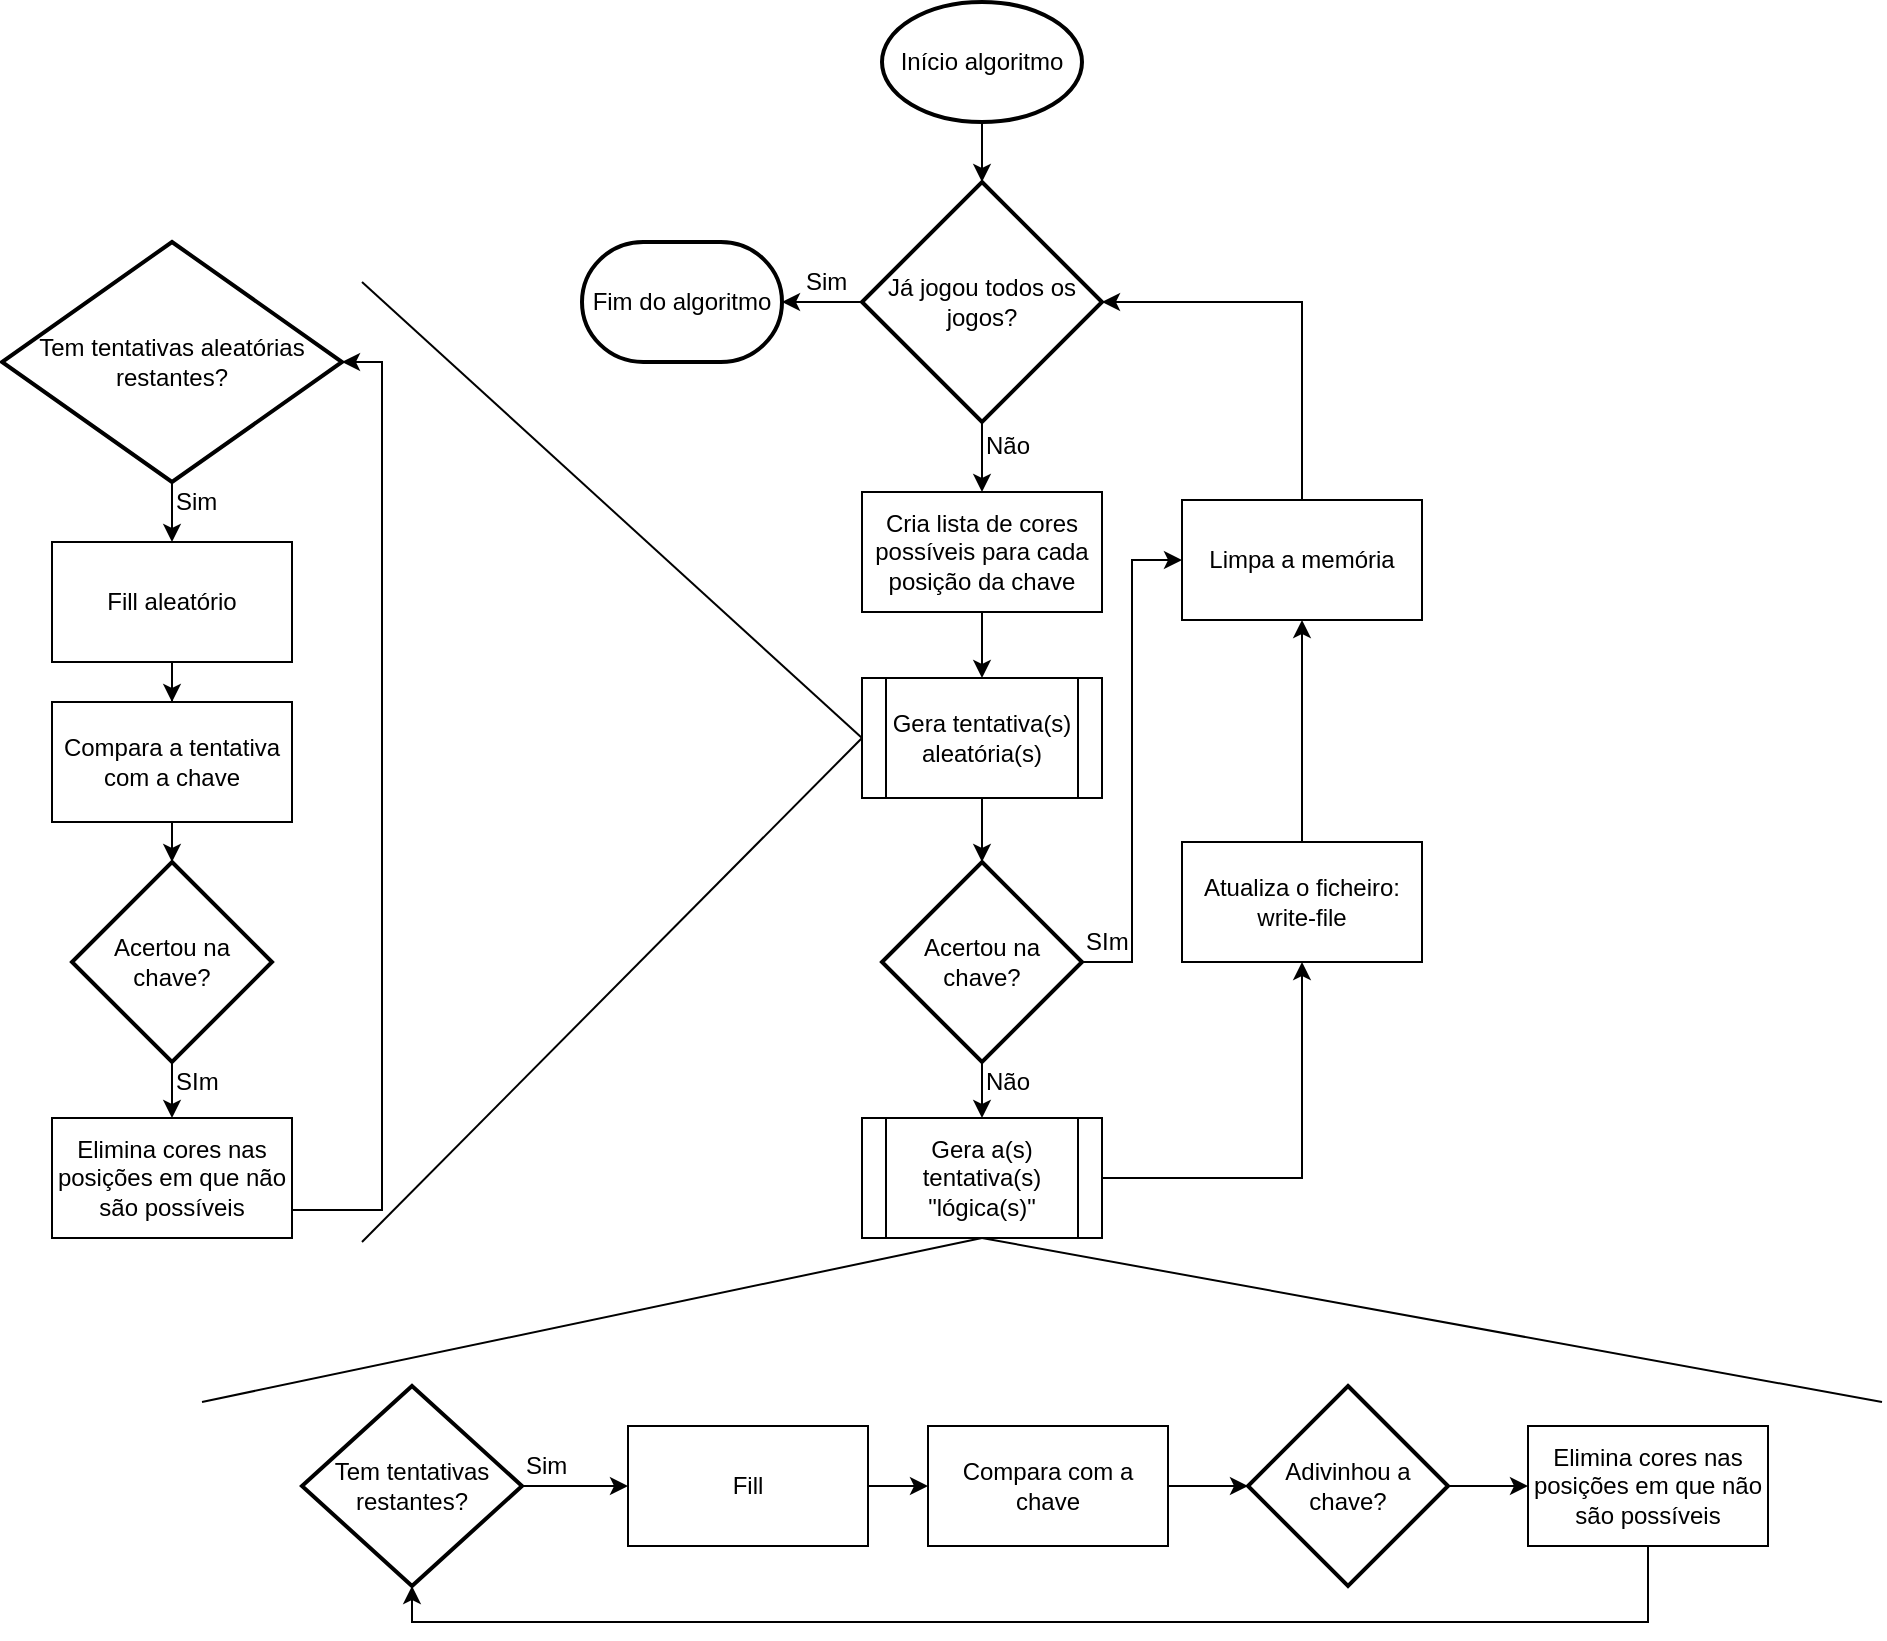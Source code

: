 <mxfile version="10.6.8" type="device"><diagram id="6f984PjAvTT5VtBLFaCn" name="Page-1"><mxGraphModel dx="1200" dy="1559" grid="1" gridSize="10" guides="1" tooltips="1" connect="1" arrows="1" fold="1" page="1" pageScale="1" pageWidth="1100" pageHeight="850" math="0" shadow="0"><root><mxCell id="0"/><mxCell id="1" parent="0"/><mxCell id="reDYQwt6IEdCkFDqbBeC-10" value="" style="edgeStyle=orthogonalEdgeStyle;rounded=0;orthogonalLoop=1;jettySize=auto;html=1;" edge="1" parent="1" source="reDYQwt6IEdCkFDqbBeC-1" target="reDYQwt6IEdCkFDqbBeC-3"><mxGeometry relative="1" as="geometry"/></mxCell><mxCell id="reDYQwt6IEdCkFDqbBeC-1" value="Início algoritmo" style="strokeWidth=2;html=1;shape=mxgraph.flowchart.start_1;whiteSpace=wrap;" vertex="1" parent="1"><mxGeometry x="620" y="-20" width="100" height="60" as="geometry"/></mxCell><mxCell id="reDYQwt6IEdCkFDqbBeC-13" value="" style="edgeStyle=orthogonalEdgeStyle;rounded=0;orthogonalLoop=1;jettySize=auto;html=1;" edge="1" parent="1" source="reDYQwt6IEdCkFDqbBeC-3" target="reDYQwt6IEdCkFDqbBeC-11"><mxGeometry relative="1" as="geometry"/></mxCell><mxCell id="reDYQwt6IEdCkFDqbBeC-20" value="" style="edgeStyle=orthogonalEdgeStyle;rounded=0;orthogonalLoop=1;jettySize=auto;html=1;" edge="1" parent="1" source="reDYQwt6IEdCkFDqbBeC-3" target="reDYQwt6IEdCkFDqbBeC-19"><mxGeometry relative="1" as="geometry"/></mxCell><mxCell id="reDYQwt6IEdCkFDqbBeC-3" value="Já jogou todos os jogos?" style="strokeWidth=2;html=1;shape=mxgraph.flowchart.decision;whiteSpace=wrap;" vertex="1" parent="1"><mxGeometry x="610" y="70" width="120" height="120" as="geometry"/></mxCell><mxCell id="reDYQwt6IEdCkFDqbBeC-72" style="edgeStyle=orthogonalEdgeStyle;rounded=0;orthogonalLoop=1;jettySize=auto;html=1;exitX=1;exitY=0.5;exitDx=0;exitDy=0;exitPerimeter=0;entryX=0;entryY=0.5;entryDx=0;entryDy=0;" edge="1" parent="1" source="reDYQwt6IEdCkFDqbBeC-6" target="reDYQwt6IEdCkFDqbBeC-29"><mxGeometry relative="1" as="geometry"/></mxCell><mxCell id="reDYQwt6IEdCkFDqbBeC-74" style="edgeStyle=orthogonalEdgeStyle;rounded=0;orthogonalLoop=1;jettySize=auto;html=1;exitX=0.5;exitY=1;exitDx=0;exitDy=0;exitPerimeter=0;entryX=0.5;entryY=0;entryDx=0;entryDy=0;" edge="1" parent="1" source="reDYQwt6IEdCkFDqbBeC-6" target="reDYQwt6IEdCkFDqbBeC-64"><mxGeometry relative="1" as="geometry"/></mxCell><mxCell id="reDYQwt6IEdCkFDqbBeC-6" value="Acertou na chave?" style="strokeWidth=2;html=1;shape=mxgraph.flowchart.decision;whiteSpace=wrap;" vertex="1" parent="1"><mxGeometry x="620" y="410" width="100" height="100" as="geometry"/></mxCell><mxCell id="reDYQwt6IEdCkFDqbBeC-11" value="Fim do algoritmo" style="strokeWidth=2;html=1;shape=mxgraph.flowchart.terminator;whiteSpace=wrap;" vertex="1" parent="1"><mxGeometry x="470" y="100" width="100" height="60" as="geometry"/></mxCell><mxCell id="reDYQwt6IEdCkFDqbBeC-15" value="Não" style="text;html=1;resizable=0;points=[];autosize=1;align=left;verticalAlign=top;spacingTop=-4;" vertex="1" parent="1"><mxGeometry x="670" y="192" width="40" height="20" as="geometry"/></mxCell><mxCell id="reDYQwt6IEdCkFDqbBeC-16" value="Sim" style="text;html=1;resizable=0;points=[];autosize=1;align=left;verticalAlign=top;spacingTop=-4;" vertex="1" parent="1"><mxGeometry x="580" y="110" width="40" height="20" as="geometry"/></mxCell><mxCell id="reDYQwt6IEdCkFDqbBeC-68" value="" style="edgeStyle=orthogonalEdgeStyle;rounded=0;orthogonalLoop=1;jettySize=auto;html=1;" edge="1" parent="1" source="reDYQwt6IEdCkFDqbBeC-19" target="reDYQwt6IEdCkFDqbBeC-67"><mxGeometry relative="1" as="geometry"/></mxCell><mxCell id="reDYQwt6IEdCkFDqbBeC-19" value="Cria lista de cores possíveis para cada posição da chave" style="rounded=0;whiteSpace=wrap;html=1;" vertex="1" parent="1"><mxGeometry x="610" y="225" width="120" height="60" as="geometry"/></mxCell><mxCell id="reDYQwt6IEdCkFDqbBeC-26" value="Não" style="text;html=1;resizable=0;points=[];autosize=1;align=left;verticalAlign=top;spacingTop=-4;" vertex="1" parent="1"><mxGeometry x="670" y="510" width="40" height="20" as="geometry"/></mxCell><mxCell id="reDYQwt6IEdCkFDqbBeC-30" value="" style="edgeStyle=orthogonalEdgeStyle;rounded=0;orthogonalLoop=1;jettySize=auto;html=1;" edge="1" parent="1" source="reDYQwt6IEdCkFDqbBeC-27" target="reDYQwt6IEdCkFDqbBeC-29"><mxGeometry relative="1" as="geometry"/></mxCell><mxCell id="reDYQwt6IEdCkFDqbBeC-27" value="Atualiza o ficheiro: write-file" style="rounded=0;whiteSpace=wrap;html=1;" vertex="1" parent="1"><mxGeometry x="770" y="400" width="120" height="60" as="geometry"/></mxCell><mxCell id="reDYQwt6IEdCkFDqbBeC-33" style="edgeStyle=orthogonalEdgeStyle;rounded=0;orthogonalLoop=1;jettySize=auto;html=1;exitX=0.5;exitY=0;exitDx=0;exitDy=0;" edge="1" parent="1" source="reDYQwt6IEdCkFDqbBeC-29"><mxGeometry relative="1" as="geometry"><mxPoint x="730" y="130" as="targetPoint"/><Array as="points"><mxPoint x="830" y="130"/></Array></mxGeometry></mxCell><mxCell id="reDYQwt6IEdCkFDqbBeC-29" value="Limpa a memória" style="rounded=0;whiteSpace=wrap;html=1;" vertex="1" parent="1"><mxGeometry x="770" y="229" width="120" height="60" as="geometry"/></mxCell><mxCell id="reDYQwt6IEdCkFDqbBeC-39" value="" style="edgeStyle=orthogonalEdgeStyle;rounded=0;orthogonalLoop=1;jettySize=auto;html=1;" edge="1" parent="1" source="reDYQwt6IEdCkFDqbBeC-34" target="reDYQwt6IEdCkFDqbBeC-38"><mxGeometry relative="1" as="geometry"/></mxCell><mxCell id="reDYQwt6IEdCkFDqbBeC-34" value="Fill" style="rounded=0;whiteSpace=wrap;html=1;" vertex="1" parent="1"><mxGeometry x="493" y="692" width="120" height="60" as="geometry"/></mxCell><mxCell id="reDYQwt6IEdCkFDqbBeC-76" style="edgeStyle=orthogonalEdgeStyle;rounded=0;orthogonalLoop=1;jettySize=auto;html=1;exitX=1;exitY=0.5;exitDx=0;exitDy=0;exitPerimeter=0;entryX=0;entryY=0.5;entryDx=0;entryDy=0;" edge="1" parent="1" source="reDYQwt6IEdCkFDqbBeC-35" target="reDYQwt6IEdCkFDqbBeC-34"><mxGeometry relative="1" as="geometry"/></mxCell><mxCell id="reDYQwt6IEdCkFDqbBeC-35" value="Tem tentativas restantes?" style="strokeWidth=2;html=1;shape=mxgraph.flowchart.decision;whiteSpace=wrap;" vertex="1" parent="1"><mxGeometry x="330" y="672" width="110" height="100" as="geometry"/></mxCell><mxCell id="reDYQwt6IEdCkFDqbBeC-42" value="" style="edgeStyle=orthogonalEdgeStyle;rounded=0;orthogonalLoop=1;jettySize=auto;html=1;" edge="1" parent="1" source="reDYQwt6IEdCkFDqbBeC-38" target="reDYQwt6IEdCkFDqbBeC-41"><mxGeometry relative="1" as="geometry"/></mxCell><mxCell id="reDYQwt6IEdCkFDqbBeC-38" value="Compara com a chave" style="rounded=0;whiteSpace=wrap;html=1;" vertex="1" parent="1"><mxGeometry x="643" y="692" width="120" height="60" as="geometry"/></mxCell><mxCell id="reDYQwt6IEdCkFDqbBeC-44" style="edgeStyle=orthogonalEdgeStyle;rounded=0;orthogonalLoop=1;jettySize=auto;html=1;exitX=0.5;exitY=1;exitDx=0;exitDy=0;entryX=0.5;entryY=1;entryDx=0;entryDy=0;entryPerimeter=0;" edge="1" parent="1" source="reDYQwt6IEdCkFDqbBeC-40" target="reDYQwt6IEdCkFDqbBeC-35"><mxGeometry relative="1" as="geometry"><Array as="points"><mxPoint x="1003" y="790"/><mxPoint x="385" y="790"/></Array></mxGeometry></mxCell><mxCell id="reDYQwt6IEdCkFDqbBeC-40" value="Elimina cores nas posições em que não são possíveis" style="rounded=0;whiteSpace=wrap;html=1;" vertex="1" parent="1"><mxGeometry x="943" y="692" width="120" height="60" as="geometry"/></mxCell><mxCell id="reDYQwt6IEdCkFDqbBeC-43" value="" style="edgeStyle=orthogonalEdgeStyle;rounded=0;orthogonalLoop=1;jettySize=auto;html=1;" edge="1" parent="1" source="reDYQwt6IEdCkFDqbBeC-41" target="reDYQwt6IEdCkFDqbBeC-40"><mxGeometry relative="1" as="geometry"/></mxCell><mxCell id="reDYQwt6IEdCkFDqbBeC-41" value="Adivinhou a chave?" style="strokeWidth=2;html=1;shape=mxgraph.flowchart.decision;whiteSpace=wrap;" vertex="1" parent="1"><mxGeometry x="803" y="672" width="100" height="100" as="geometry"/></mxCell><mxCell id="reDYQwt6IEdCkFDqbBeC-50" value="" style="edgeStyle=orthogonalEdgeStyle;rounded=0;orthogonalLoop=1;jettySize=auto;html=1;" edge="1" parent="1" source="reDYQwt6IEdCkFDqbBeC-45" target="reDYQwt6IEdCkFDqbBeC-46"><mxGeometry relative="1" as="geometry"/></mxCell><mxCell id="reDYQwt6IEdCkFDqbBeC-45" value="Tem tentativas aleatórias restantes?" style="strokeWidth=2;html=1;shape=mxgraph.flowchart.decision;whiteSpace=wrap;" vertex="1" parent="1"><mxGeometry x="180" y="100" width="170" height="120" as="geometry"/></mxCell><mxCell id="reDYQwt6IEdCkFDqbBeC-51" value="" style="edgeStyle=orthogonalEdgeStyle;rounded=0;orthogonalLoop=1;jettySize=auto;html=1;" edge="1" parent="1" source="reDYQwt6IEdCkFDqbBeC-46" target="reDYQwt6IEdCkFDqbBeC-47"><mxGeometry relative="1" as="geometry"/></mxCell><mxCell id="reDYQwt6IEdCkFDqbBeC-46" value="Fill aleatório" style="rounded=0;whiteSpace=wrap;html=1;" vertex="1" parent="1"><mxGeometry x="205" y="250" width="120" height="60" as="geometry"/></mxCell><mxCell id="reDYQwt6IEdCkFDqbBeC-52" value="" style="edgeStyle=orthogonalEdgeStyle;rounded=0;orthogonalLoop=1;jettySize=auto;html=1;" edge="1" parent="1" source="reDYQwt6IEdCkFDqbBeC-47" target="reDYQwt6IEdCkFDqbBeC-48"><mxGeometry relative="1" as="geometry"/></mxCell><mxCell id="reDYQwt6IEdCkFDqbBeC-47" value="Compara a tentativa com a chave" style="rounded=0;whiteSpace=wrap;html=1;" vertex="1" parent="1"><mxGeometry x="205" y="330" width="120" height="60" as="geometry"/></mxCell><mxCell id="reDYQwt6IEdCkFDqbBeC-53" value="" style="edgeStyle=orthogonalEdgeStyle;rounded=0;orthogonalLoop=1;jettySize=auto;html=1;" edge="1" parent="1" source="reDYQwt6IEdCkFDqbBeC-48" target="reDYQwt6IEdCkFDqbBeC-49"><mxGeometry relative="1" as="geometry"/></mxCell><mxCell id="reDYQwt6IEdCkFDqbBeC-48" value="Acertou na chave?" style="strokeWidth=2;html=1;shape=mxgraph.flowchart.decision;whiteSpace=wrap;" vertex="1" parent="1"><mxGeometry x="215" y="410" width="100" height="100" as="geometry"/></mxCell><mxCell id="reDYQwt6IEdCkFDqbBeC-55" style="edgeStyle=orthogonalEdgeStyle;rounded=0;orthogonalLoop=1;jettySize=auto;html=1;exitX=1;exitY=0.5;exitDx=0;exitDy=0;entryX=1;entryY=0.5;entryDx=0;entryDy=0;entryPerimeter=0;" edge="1" parent="1" source="reDYQwt6IEdCkFDqbBeC-49" target="reDYQwt6IEdCkFDqbBeC-45"><mxGeometry relative="1" as="geometry"><Array as="points"><mxPoint x="370" y="584"/><mxPoint x="370" y="160"/></Array></mxGeometry></mxCell><mxCell id="reDYQwt6IEdCkFDqbBeC-49" value="Elimina cores nas posições em que não são possíveis" style="rounded=0;whiteSpace=wrap;html=1;" vertex="1" parent="1"><mxGeometry x="205" y="538" width="120" height="60" as="geometry"/></mxCell><mxCell id="reDYQwt6IEdCkFDqbBeC-56" value="SIm" style="text;html=1;resizable=0;points=[];autosize=1;align=left;verticalAlign=top;spacingTop=-4;" vertex="1" parent="1"><mxGeometry x="265" y="510" width="40" height="20" as="geometry"/></mxCell><mxCell id="reDYQwt6IEdCkFDqbBeC-57" value="Sim" style="text;html=1;resizable=0;points=[];autosize=1;align=left;verticalAlign=top;spacingTop=-4;" vertex="1" parent="1"><mxGeometry x="265" y="220" width="40" height="20" as="geometry"/></mxCell><mxCell id="reDYQwt6IEdCkFDqbBeC-66" value="" style="edgeStyle=orthogonalEdgeStyle;rounded=0;orthogonalLoop=1;jettySize=auto;html=1;" edge="1" parent="1" source="reDYQwt6IEdCkFDqbBeC-64" target="reDYQwt6IEdCkFDqbBeC-27"><mxGeometry relative="1" as="geometry"/></mxCell><mxCell id="reDYQwt6IEdCkFDqbBeC-64" value="&lt;span&gt;Gera a(s) tentativa(s) &quot;lógica(s)&quot;&lt;/span&gt;" style="shape=process;whiteSpace=wrap;html=1;backgroundOutline=1;" vertex="1" parent="1"><mxGeometry x="610" y="538" width="120" height="60" as="geometry"/></mxCell><mxCell id="reDYQwt6IEdCkFDqbBeC-69" value="" style="edgeStyle=orthogonalEdgeStyle;rounded=0;orthogonalLoop=1;jettySize=auto;html=1;" edge="1" parent="1" source="reDYQwt6IEdCkFDqbBeC-67" target="reDYQwt6IEdCkFDqbBeC-6"><mxGeometry relative="1" as="geometry"/></mxCell><mxCell id="reDYQwt6IEdCkFDqbBeC-67" value="&lt;span&gt;Gera tentativa(s) aleatória(s)&lt;/span&gt;" style="shape=process;whiteSpace=wrap;html=1;backgroundOutline=1;" vertex="1" parent="1"><mxGeometry x="610" y="318" width="120" height="60" as="geometry"/></mxCell><mxCell id="reDYQwt6IEdCkFDqbBeC-32" value="SIm" style="text;html=1;resizable=0;points=[];autosize=1;align=left;verticalAlign=top;spacingTop=-4;" vertex="1" parent="1"><mxGeometry x="720" y="440" width="40" height="20" as="geometry"/></mxCell><mxCell id="reDYQwt6IEdCkFDqbBeC-37" value="Sim" style="text;html=1;resizable=0;points=[];autosize=1;align=left;verticalAlign=top;spacingTop=-4;" vertex="1" parent="1"><mxGeometry x="440" y="702" width="40" height="20" as="geometry"/></mxCell><mxCell id="reDYQwt6IEdCkFDqbBeC-77" value="" style="endArrow=none;html=1;entryX=0;entryY=0.5;entryDx=0;entryDy=0;" edge="1" parent="1" target="reDYQwt6IEdCkFDqbBeC-67"><mxGeometry width="50" height="50" relative="1" as="geometry"><mxPoint x="360" y="600" as="sourcePoint"/><mxPoint x="545" y="410" as="targetPoint"/></mxGeometry></mxCell><mxCell id="reDYQwt6IEdCkFDqbBeC-78" value="" style="endArrow=none;html=1;entryX=0;entryY=0.5;entryDx=0;entryDy=0;" edge="1" parent="1" target="reDYQwt6IEdCkFDqbBeC-67"><mxGeometry width="50" height="50" relative="1" as="geometry"><mxPoint x="360" y="120" as="sourcePoint"/><mxPoint x="340" y="820" as="targetPoint"/></mxGeometry></mxCell><mxCell id="reDYQwt6IEdCkFDqbBeC-79" value="" style="endArrow=none;html=1;entryX=0.5;entryY=1;entryDx=0;entryDy=0;" edge="1" parent="1" target="reDYQwt6IEdCkFDqbBeC-64"><mxGeometry width="50" height="50" relative="1" as="geometry"><mxPoint x="280" y="680" as="sourcePoint"/><mxPoint x="230" y="820" as="targetPoint"/></mxGeometry></mxCell><mxCell id="reDYQwt6IEdCkFDqbBeC-80" value="" style="endArrow=none;html=1;entryX=0.5;entryY=1;entryDx=0;entryDy=0;" edge="1" parent="1" target="reDYQwt6IEdCkFDqbBeC-64"><mxGeometry width="50" height="50" relative="1" as="geometry"><mxPoint x="1120" y="680" as="sourcePoint"/><mxPoint x="230" y="820" as="targetPoint"/></mxGeometry></mxCell></root></mxGraphModel></diagram></mxfile>
